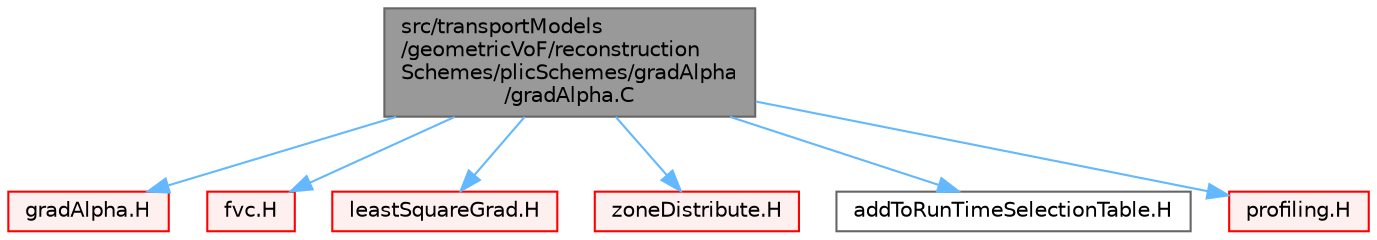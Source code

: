 digraph "src/transportModels/geometricVoF/reconstructionSchemes/plicSchemes/gradAlpha/gradAlpha.C"
{
 // LATEX_PDF_SIZE
  bgcolor="transparent";
  edge [fontname=Helvetica,fontsize=10,labelfontname=Helvetica,labelfontsize=10];
  node [fontname=Helvetica,fontsize=10,shape=box,height=0.2,width=0.4];
  Node1 [id="Node000001",label="src/transportModels\l/geometricVoF/reconstruction\lSchemes/plicSchemes/gradAlpha\l/gradAlpha.C",height=0.2,width=0.4,color="gray40", fillcolor="grey60", style="filled", fontcolor="black",tooltip=" "];
  Node1 -> Node2 [id="edge1_Node000001_Node000002",color="steelblue1",style="solid",tooltip=" "];
  Node2 [id="Node000002",label="gradAlpha.H",height=0.2,width=0.4,color="red", fillcolor="#FFF0F0", style="filled",URL="$gradAlpha_8H.html",tooltip=" "];
  Node1 -> Node425 [id="edge2_Node000001_Node000425",color="steelblue1",style="solid",tooltip=" "];
  Node425 [id="Node000425",label="fvc.H",height=0.2,width=0.4,color="red", fillcolor="#FFF0F0", style="filled",URL="$fvc_8H.html",tooltip=" "];
  Node1 -> Node449 [id="edge3_Node000001_Node000449",color="steelblue1",style="solid",tooltip=" "];
  Node449 [id="Node000449",label="leastSquareGrad.H",height=0.2,width=0.4,color="red", fillcolor="#FFF0F0", style="filled",URL="$leastSquareGrad_8H.html",tooltip=" "];
  Node1 -> Node457 [id="edge4_Node000001_Node000457",color="steelblue1",style="solid",tooltip=" "];
  Node457 [id="Node000457",label="zoneDistribute.H",height=0.2,width=0.4,color="red", fillcolor="#FFF0F0", style="filled",URL="$zoneDistribute_8H.html",tooltip=" "];
  Node1 -> Node462 [id="edge5_Node000001_Node000462",color="steelblue1",style="solid",tooltip=" "];
  Node462 [id="Node000462",label="addToRunTimeSelectionTable.H",height=0.2,width=0.4,color="grey40", fillcolor="white", style="filled",URL="$addToRunTimeSelectionTable_8H.html",tooltip="Macros for easy insertion into run-time selection tables."];
  Node1 -> Node463 [id="edge6_Node000001_Node000463",color="steelblue1",style="solid",tooltip=" "];
  Node463 [id="Node000463",label="profiling.H",height=0.2,width=0.4,color="red", fillcolor="#FFF0F0", style="filled",URL="$profiling_8H.html",tooltip=" "];
}

